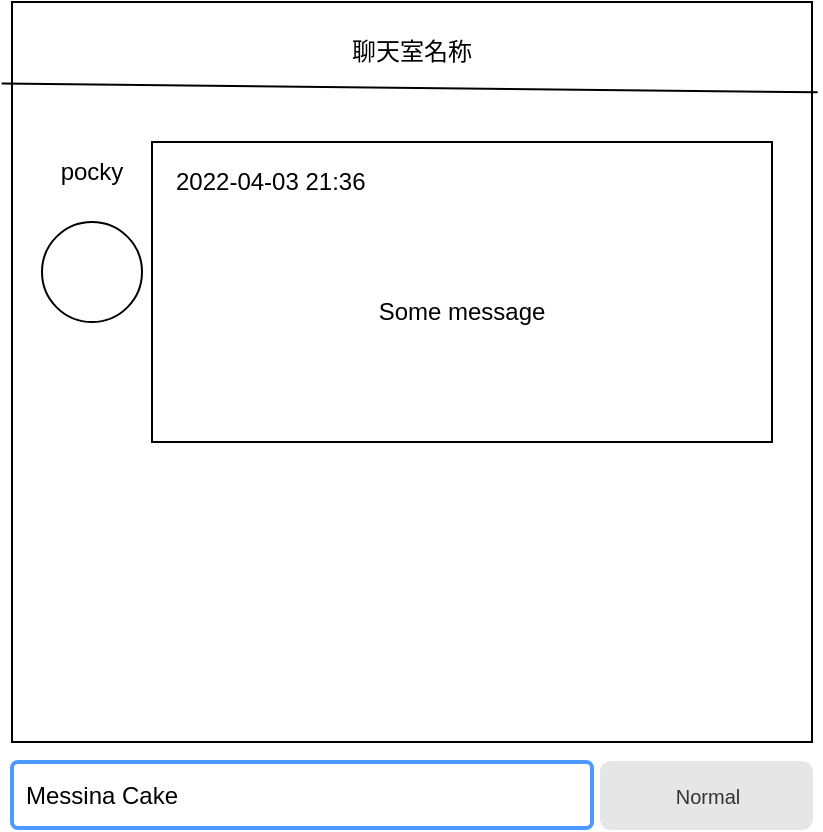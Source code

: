 <mxfile version="16.5.1" type="device"><diagram id="Dk78NpMFRAHdHem2VCpU" name="Page-1"><mxGraphModel dx="1422" dy="861" grid="1" gridSize="10" guides="1" tooltips="1" connect="1" arrows="1" fold="1" page="1" pageScale="1" pageWidth="4681" pageHeight="3300" math="0" shadow="0"><root><mxCell id="0"/><mxCell id="1" parent="0"/><mxCell id="TqMtyQWRejvLxgiuX5lv-15" value="Normal" style="rounded=1;html=1;shadow=0;dashed=0;whiteSpace=wrap;fontSize=10;fillColor=#E6E6E6;align=center;strokeColor=#E6E6E6;fontColor=#333333;" parent="1" vertex="1"><mxGeometry x="844.5" y="750" width="105.5" height="33.44" as="geometry"/></mxCell><mxCell id="TqMtyQWRejvLxgiuX5lv-17" value="Messina Cake" style="rounded=1;arcSize=9;align=left;spacingLeft=5;strokeColor=#4C9AFF;html=1;strokeWidth=2;fontSize=12" parent="1" vertex="1"><mxGeometry x="550" y="750" width="290" height="33" as="geometry"/></mxCell><mxCell id="TqMtyQWRejvLxgiuX5lv-19" value="" style="rounded=0;whiteSpace=wrap;html=1;" parent="1" vertex="1"><mxGeometry x="550" y="370" width="400" height="370" as="geometry"/></mxCell><mxCell id="TqMtyQWRejvLxgiuX5lv-20" value="" style="ellipse;whiteSpace=wrap;html=1;aspect=fixed;" parent="1" vertex="1"><mxGeometry x="565" y="480" width="50" height="50" as="geometry"/></mxCell><mxCell id="TqMtyQWRejvLxgiuX5lv-21" value="" style="rounded=0;whiteSpace=wrap;html=1;" parent="1" vertex="1"><mxGeometry x="620" y="440" width="310" height="150" as="geometry"/></mxCell><mxCell id="TqMtyQWRejvLxgiuX5lv-22" value="2022-04-03 21:36" style="text;html=1;strokeColor=none;fillColor=none;align=left;verticalAlign=middle;whiteSpace=wrap;rounded=0;" parent="1" vertex="1"><mxGeometry x="630" y="450" width="280" height="20" as="geometry"/></mxCell><mxCell id="TqMtyQWRejvLxgiuX5lv-24" value="Some message" style="text;html=1;strokeColor=none;fillColor=none;align=center;verticalAlign=middle;whiteSpace=wrap;rounded=0;" parent="1" vertex="1"><mxGeometry x="630" y="470" width="290" height="110" as="geometry"/></mxCell><mxCell id="TqMtyQWRejvLxgiuX5lv-25" value="pocky" style="text;html=1;strokeColor=none;fillColor=none;align=center;verticalAlign=middle;whiteSpace=wrap;rounded=0;" parent="1" vertex="1"><mxGeometry x="560" y="440" width="60" height="30" as="geometry"/></mxCell><mxCell id="TqMtyQWRejvLxgiuX5lv-34" value="" style="endArrow=none;html=1;rounded=0;exitX=-0.013;exitY=0.11;exitDx=0;exitDy=0;exitPerimeter=0;entryX=1.007;entryY=0.122;entryDx=0;entryDy=0;entryPerimeter=0;" parent="1" source="TqMtyQWRejvLxgiuX5lv-19" target="TqMtyQWRejvLxgiuX5lv-19" edge="1"><mxGeometry width="50" height="50" relative="1" as="geometry"><mxPoint x="1000" y="590" as="sourcePoint"/><mxPoint x="1050" y="540" as="targetPoint"/></mxGeometry></mxCell><mxCell id="TqMtyQWRejvLxgiuX5lv-37" value="聊天室名称" style="text;html=1;strokeColor=none;fillColor=none;align=center;verticalAlign=middle;whiteSpace=wrap;rounded=0;" parent="1" vertex="1"><mxGeometry x="700" y="380" width="100" height="30" as="geometry"/></mxCell></root></mxGraphModel></diagram></mxfile>
